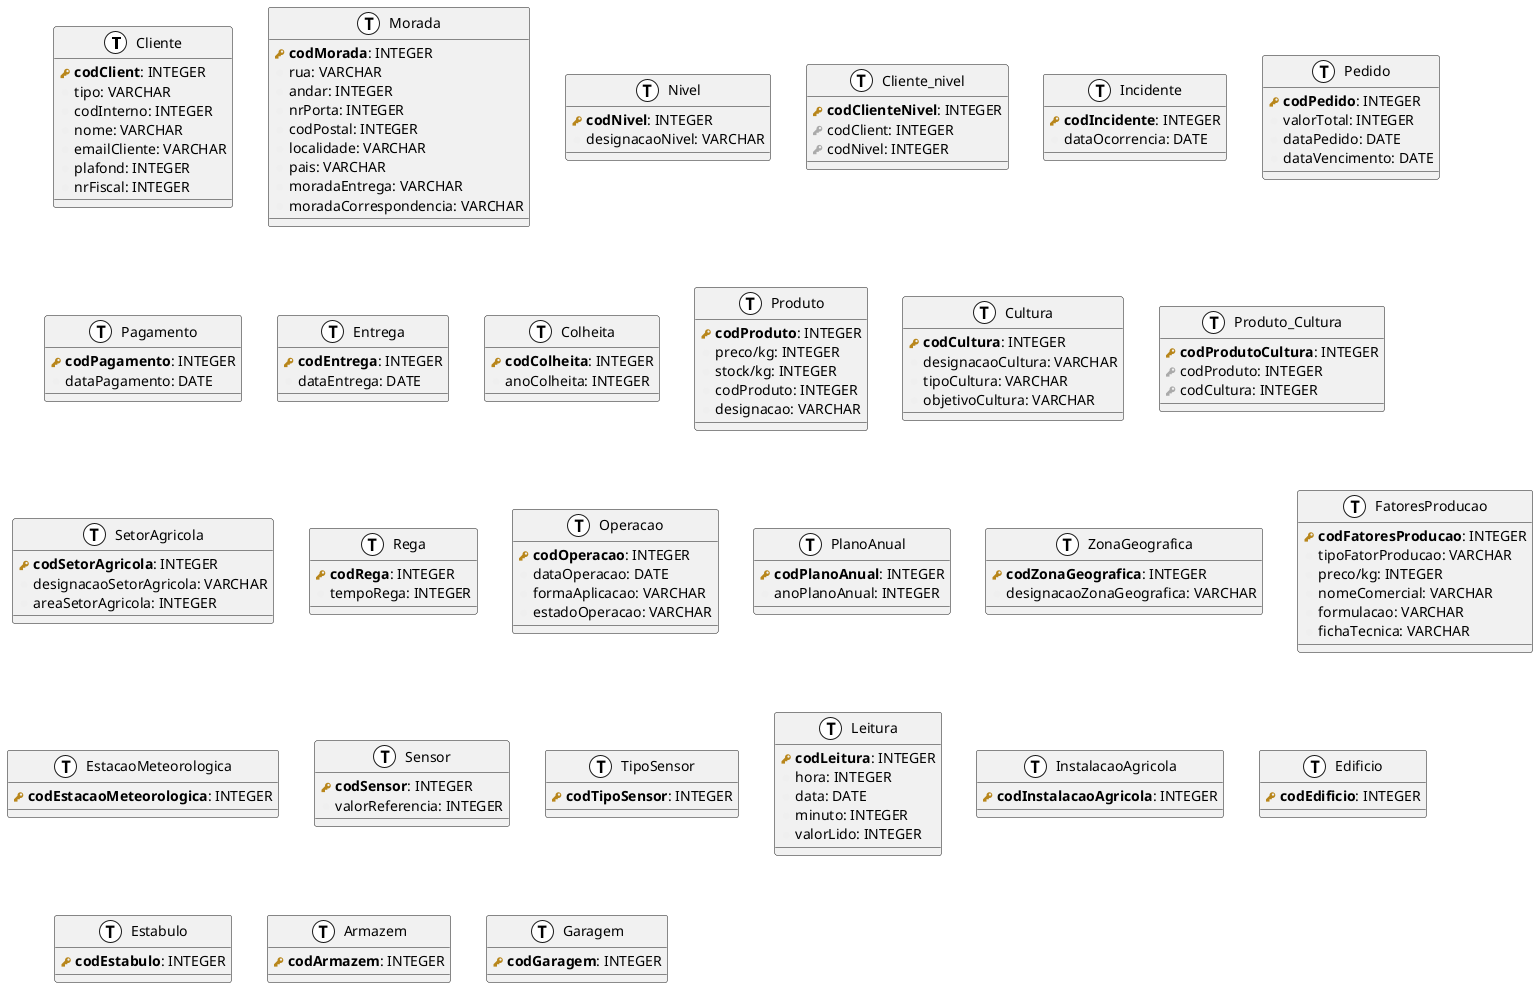 @startuml
!define primary_key(x) <b><color:#b8861b><&key></color> x</b>
!define foreign_key(x) <color:#aaaaaa><&key></color> x
!define column(x) <color:#efefef><&media-record></color> x
!define table(x) entity x << (T, white) >>

table( Cliente ) {
    primary_key( codClient ): INTEGER
    column( tipo ): VARCHAR
    column( codInterno ): INTEGER
    column( nome ): VARCHAR
    column( emailCliente ): VARCHAR
    column( plafond ): INTEGER
    column( nrFiscal ): INTEGER
}

table( Morada ) {
    primary_key( codMorada ): INTEGER
    column( rua ): VARCHAR
    column( andar ): INTEGER
    column( nrPorta ): INTEGER
    column( codPostal ): INTEGER
    column( localidade ): VARCHAR
    column( pais ): VARCHAR
    column( moradaEntrega ): VARCHAR
    column( moradaCorrespondencia ): VARCHAR
}

table( Nivel ) {
    primary_key( codNivel ): INTEGER
    column( designacaoNivel ): VARCHAR
}

table( Cliente_nivel ) {
    primary_key( codClienteNivel ): INTEGER
    foreign_key( codClient ): INTEGER
    foreign_key( codNivel ): INTEGER
}

table( Incidente ) {
    primary_key( codIncidente ): INTEGER
    column( dataOcorrencia ): DATE
}

table( Pedido ) {
    primary_key( codPedido ): INTEGER
    column( valorTotal ): INTEGER
    column( dataPedido ): DATE
    column( dataVencimento ): DATE
}

table( Pagamento ) {
    primary_key( codPagamento ): INTEGER
    column( dataPagamento ): DATE
}

table( Entrega ) {
    primary_key( codEntrega ): INTEGER
    column( dataEntrega ): DATE
}

table( Colheita ) {
    primary_key( codColheita ): INTEGER
    column( anoColheita ): INTEGER
}

table( Produto ) {
    primary_key( codProduto ): INTEGER
    column( preco/kg ): INTEGER
    column( stock/kg ): INTEGER
    column( codProduto ): INTEGER
    column( designacao ): VARCHAR
}

table( Cultura ) {
    primary_key( codCultura ): INTEGER
    column( designacaoCultura ): VARCHAR
    column( tipoCultura ): VARCHAR
    column( objetivoCultura ): VARCHAR
}

table( Produto_Cultura ) {
    primary_key( codProdutoCultura ): INTEGER
    foreign_key( codProduto ): INTEGER
    foreign_key( codCultura ): INTEGER
}

table( SetorAgricola ) {
    primary_key( codSetorAgricola ): INTEGER
    column( designacaoSetorAgricola ): VARCHAR
    column( areaSetorAgricola ): INTEGER
}

table( Rega ) {
    primary_key( codRega ): INTEGER
    column( tempoRega ): INTEGER
}

table( Operacao ) {
    primary_key( codOperacao ): INTEGER
    column( dataOperacao ): DATE
    column( formaAplicacao ): VARCHAR
    column( estadoOperacao ): VARCHAR
}

table( PlanoAnual ) {
    primary_key( codPlanoAnual ): INTEGER
    column( anoPlanoAnual ): INTEGER
}

table( ZonaGeografica ) {
    primary_key( codZonaGeografica ): INTEGER
    column( designacaoZonaGeografica ): VARCHAR
}

table( FatoresProducao ) {
    primary_key( codFatoresProducao ): INTEGER
    column( tipoFatorProducao ): VARCHAR
    column( preco/kg ): INTEGER
    column( nomeComercial ): VARCHAR
    column( formulacao ): VARCHAR
    column( fichaTecnica ): VARCHAR
}

table( EstacaoMeteorologica ) {
    primary_key( codEstacaoMeteorologica ): INTEGER
}

table( Sensor ) {
    primary_key( codSensor ): INTEGER
    column( valorReferencia ): INTEGER
}

table( TipoSensor ) {
    primary_key( codTipoSensor ): INTEGER
}

table( Leitura ) {
    primary_key( codLeitura ): INTEGER
    column( hora ): INTEGER
    column( data ): DATE
    column( minuto ): INTEGER
    column( valorLido ): INTEGER
}

table( InstalacaoAgricola ) {
    primary_key( codInstalacaoAgricola ): INTEGER
}

table( Edificio ) {
    primary_key( codEdificio ): INTEGER
}

table( Estabulo ) {
    primary_key( codEstabulo ): INTEGER
}

table( Armazem ) {
    primary_key( codArmazem ): INTEGER
}

table( Garagem ) {
    primary_key( codGaragem ): INTEGER
}

@enduml